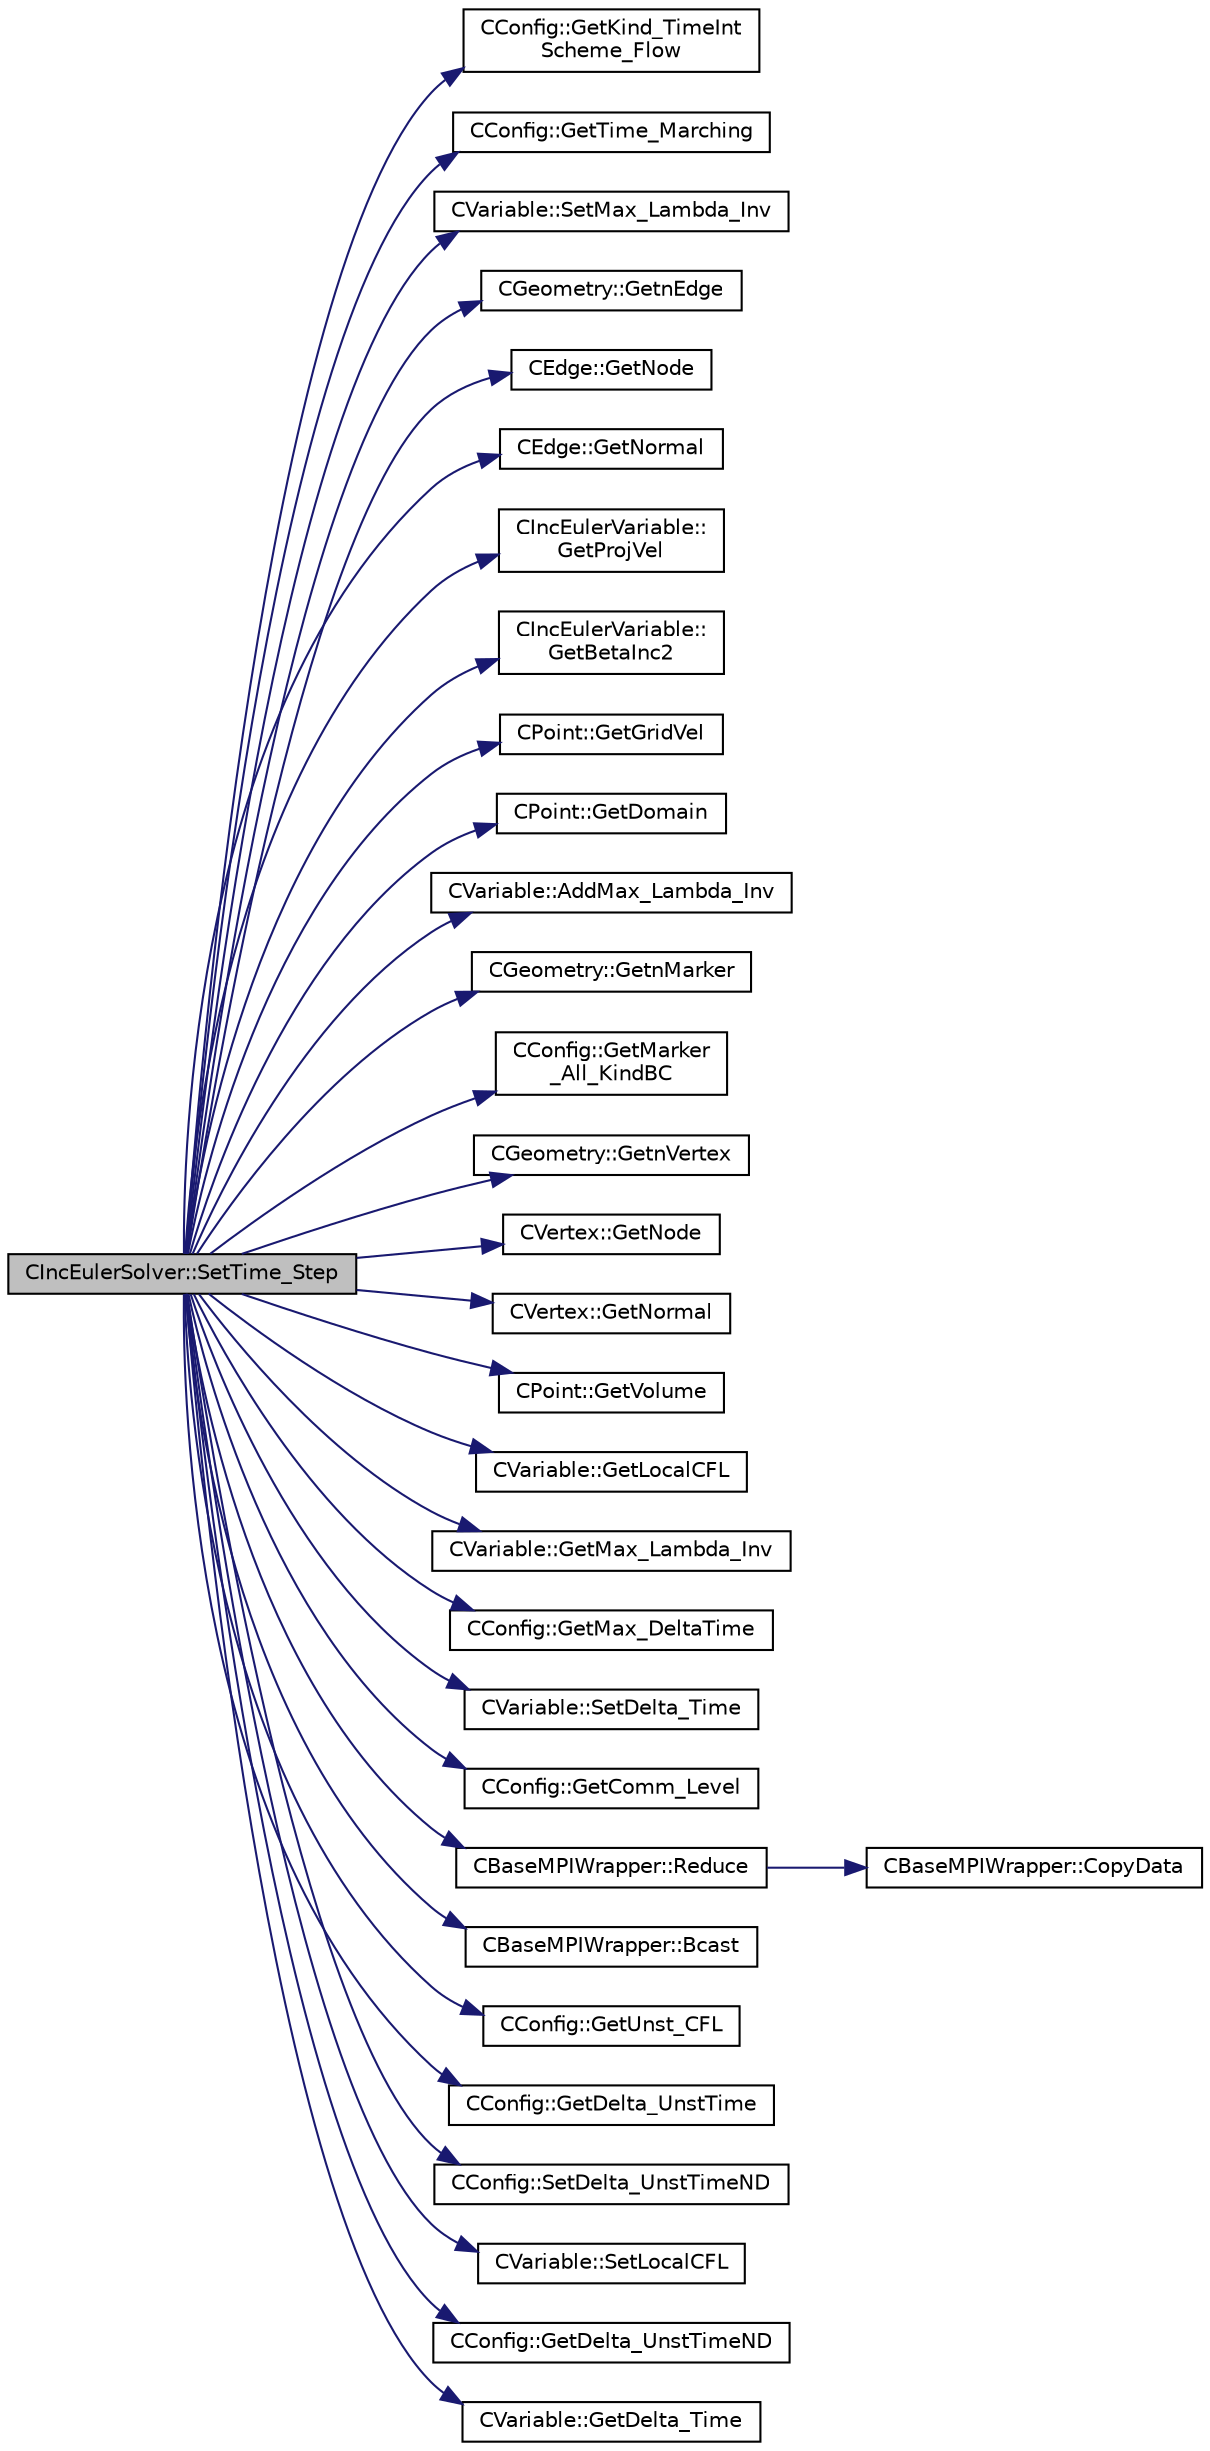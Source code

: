 digraph "CIncEulerSolver::SetTime_Step"
{
  edge [fontname="Helvetica",fontsize="10",labelfontname="Helvetica",labelfontsize="10"];
  node [fontname="Helvetica",fontsize="10",shape=record];
  rankdir="LR";
  Node2545 [label="CIncEulerSolver::SetTime_Step",height=0.2,width=0.4,color="black", fillcolor="grey75", style="filled", fontcolor="black"];
  Node2545 -> Node2546 [color="midnightblue",fontsize="10",style="solid",fontname="Helvetica"];
  Node2546 [label="CConfig::GetKind_TimeInt\lScheme_Flow",height=0.2,width=0.4,color="black", fillcolor="white", style="filled",URL="$class_c_config.html#a20e5fd7b43cfd2bf2bcf5137f12bc635",tooltip="Get the kind of integration scheme (explicit or implicit) for the flow equations. ..."];
  Node2545 -> Node2547 [color="midnightblue",fontsize="10",style="solid",fontname="Helvetica"];
  Node2547 [label="CConfig::GetTime_Marching",height=0.2,width=0.4,color="black", fillcolor="white", style="filled",URL="$class_c_config.html#a864d499ce740184803607801c47abda7",tooltip="Provides information about the time integration, and change the write in the output files information..."];
  Node2545 -> Node2548 [color="midnightblue",fontsize="10",style="solid",fontname="Helvetica"];
  Node2548 [label="CVariable::SetMax_Lambda_Inv",height=0.2,width=0.4,color="black", fillcolor="white", style="filled",URL="$class_c_variable.html#a2fd7b455a6eaf9b7b5cfe33062478f2e",tooltip="Set the value of the maximum eigenvalue for the inviscid terms of the PDE. "];
  Node2545 -> Node2549 [color="midnightblue",fontsize="10",style="solid",fontname="Helvetica"];
  Node2549 [label="CGeometry::GetnEdge",height=0.2,width=0.4,color="black", fillcolor="white", style="filled",URL="$class_c_geometry.html#a7d6e1e1d1e46da8f55ecbe1a9380530a",tooltip="Get number of edges. "];
  Node2545 -> Node2550 [color="midnightblue",fontsize="10",style="solid",fontname="Helvetica"];
  Node2550 [label="CEdge::GetNode",height=0.2,width=0.4,color="black", fillcolor="white", style="filled",URL="$class_c_edge.html#aee33b61d646e3fe59a4e23284ab1bf33",tooltip="Get the nodes of the edge. "];
  Node2545 -> Node2551 [color="midnightblue",fontsize="10",style="solid",fontname="Helvetica"];
  Node2551 [label="CEdge::GetNormal",height=0.2,width=0.4,color="black", fillcolor="white", style="filled",URL="$class_c_edge.html#ada210a6f0643f444e7e491fc4ed9e662",tooltip="Copy the the normal vector of a face. "];
  Node2545 -> Node2552 [color="midnightblue",fontsize="10",style="solid",fontname="Helvetica"];
  Node2552 [label="CIncEulerVariable::\lGetProjVel",height=0.2,width=0.4,color="black", fillcolor="white", style="filled",URL="$class_c_inc_euler_variable.html#a5be448ff9935d455153f6a3e63163ab2",tooltip="Get the projected velocity in a unitary vector direction (compressible solver). "];
  Node2545 -> Node2553 [color="midnightblue",fontsize="10",style="solid",fontname="Helvetica"];
  Node2553 [label="CIncEulerVariable::\lGetBetaInc2",height=0.2,width=0.4,color="black", fillcolor="white", style="filled",URL="$class_c_inc_euler_variable.html#aadb29c1a48fc3c3209bbafc1dabae27c",tooltip="Get the value of beta squared for the incompressible flow. "];
  Node2545 -> Node2554 [color="midnightblue",fontsize="10",style="solid",fontname="Helvetica"];
  Node2554 [label="CPoint::GetGridVel",height=0.2,width=0.4,color="black", fillcolor="white", style="filled",URL="$class_c_point.html#a62ec636f4a05ac578b582a053e8553f9",tooltip="Get the value of the grid velocity at the point. "];
  Node2545 -> Node2555 [color="midnightblue",fontsize="10",style="solid",fontname="Helvetica"];
  Node2555 [label="CPoint::GetDomain",height=0.2,width=0.4,color="black", fillcolor="white", style="filled",URL="$class_c_point.html#a1d7e22a60d4cfef356af1cba2bab3e55",tooltip="For parallel computation, its indicates if a point must be computed or not. "];
  Node2545 -> Node2556 [color="midnightblue",fontsize="10",style="solid",fontname="Helvetica"];
  Node2556 [label="CVariable::AddMax_Lambda_Inv",height=0.2,width=0.4,color="black", fillcolor="white", style="filled",URL="$class_c_variable.html#a5c0027af1f30a42811e243a655cf0830",tooltip="Add a value to the maximum eigenvalue for the inviscid terms of the PDE. "];
  Node2545 -> Node2557 [color="midnightblue",fontsize="10",style="solid",fontname="Helvetica"];
  Node2557 [label="CGeometry::GetnMarker",height=0.2,width=0.4,color="black", fillcolor="white", style="filled",URL="$class_c_geometry.html#a3c899d1370312702c189a8ee95a63ef7",tooltip="Get number of markers. "];
  Node2545 -> Node2558 [color="midnightblue",fontsize="10",style="solid",fontname="Helvetica"];
  Node2558 [label="CConfig::GetMarker\l_All_KindBC",height=0.2,width=0.4,color="black", fillcolor="white", style="filled",URL="$class_c_config.html#a57d43acc1457d2d27095ce006218862e",tooltip="Get the kind of boundary for each marker. "];
  Node2545 -> Node2559 [color="midnightblue",fontsize="10",style="solid",fontname="Helvetica"];
  Node2559 [label="CGeometry::GetnVertex",height=0.2,width=0.4,color="black", fillcolor="white", style="filled",URL="$class_c_geometry.html#a55427e474834af1941e13750b17975be",tooltip="Get number of vertices. "];
  Node2545 -> Node2560 [color="midnightblue",fontsize="10",style="solid",fontname="Helvetica"];
  Node2560 [label="CVertex::GetNode",height=0.2,width=0.4,color="black", fillcolor="white", style="filled",URL="$class_c_vertex.html#a95c513bf927464157ed96b6c79779a1f",tooltip="Get the node of the vertex. "];
  Node2545 -> Node2561 [color="midnightblue",fontsize="10",style="solid",fontname="Helvetica"];
  Node2561 [label="CVertex::GetNormal",height=0.2,width=0.4,color="black", fillcolor="white", style="filled",URL="$class_c_vertex.html#a0d289163c6f3384822fcb9ae86fc1c39",tooltip="Copy the the normal vector of a face. "];
  Node2545 -> Node2562 [color="midnightblue",fontsize="10",style="solid",fontname="Helvetica"];
  Node2562 [label="CPoint::GetVolume",height=0.2,width=0.4,color="black", fillcolor="white", style="filled",URL="$class_c_point.html#a3c526a15e767c7de9cf163800aa581e5",tooltip="Get area or volume of the control volume. "];
  Node2545 -> Node2563 [color="midnightblue",fontsize="10",style="solid",fontname="Helvetica"];
  Node2563 [label="CVariable::GetLocalCFL",height=0.2,width=0.4,color="black", fillcolor="white", style="filled",URL="$class_c_variable.html#a171dfc3e408be66993fde3da82b5a991",tooltip="Get the value of the local CFL number for the current control volume (CV). "];
  Node2545 -> Node2564 [color="midnightblue",fontsize="10",style="solid",fontname="Helvetica"];
  Node2564 [label="CVariable::GetMax_Lambda_Inv",height=0.2,width=0.4,color="black", fillcolor="white", style="filled",URL="$class_c_variable.html#a06881674ee4c942782a86419f3993ed6",tooltip="Get the value of the maximum eigenvalue for the inviscid terms of the PDE. "];
  Node2545 -> Node2565 [color="midnightblue",fontsize="10",style="solid",fontname="Helvetica"];
  Node2565 [label="CConfig::GetMax_DeltaTime",height=0.2,width=0.4,color="black", fillcolor="white", style="filled",URL="$class_c_config.html#aead37e73a494eb911a5603ff18ac0852",tooltip="Get the Courant Friedrich Levi number for unsteady simulations. "];
  Node2545 -> Node2566 [color="midnightblue",fontsize="10",style="solid",fontname="Helvetica"];
  Node2566 [label="CVariable::SetDelta_Time",height=0.2,width=0.4,color="black", fillcolor="white", style="filled",URL="$class_c_variable.html#a75d51484f25650269294a7925c0f5a3e",tooltip="Set the value of the time step. "];
  Node2545 -> Node2567 [color="midnightblue",fontsize="10",style="solid",fontname="Helvetica"];
  Node2567 [label="CConfig::GetComm_Level",height=0.2,width=0.4,color="black", fillcolor="white", style="filled",URL="$class_c_config.html#ab71278d2692ca5217674036650b02923",tooltip="Get the level of MPI communications to be performed. "];
  Node2545 -> Node2568 [color="midnightblue",fontsize="10",style="solid",fontname="Helvetica"];
  Node2568 [label="CBaseMPIWrapper::Reduce",height=0.2,width=0.4,color="black", fillcolor="white", style="filled",URL="$class_c_base_m_p_i_wrapper.html#a860dfcee07be04be175e06d342e0fc68"];
  Node2568 -> Node2569 [color="midnightblue",fontsize="10",style="solid",fontname="Helvetica"];
  Node2569 [label="CBaseMPIWrapper::CopyData",height=0.2,width=0.4,color="black", fillcolor="white", style="filled",URL="$class_c_base_m_p_i_wrapper.html#a4725cc1dd65b161b483e812a538a5e36"];
  Node2545 -> Node2570 [color="midnightblue",fontsize="10",style="solid",fontname="Helvetica"];
  Node2570 [label="CBaseMPIWrapper::Bcast",height=0.2,width=0.4,color="black", fillcolor="white", style="filled",URL="$class_c_base_m_p_i_wrapper.html#ae816a2f124ea5ae95337418462514df5"];
  Node2545 -> Node2571 [color="midnightblue",fontsize="10",style="solid",fontname="Helvetica"];
  Node2571 [label="CConfig::GetUnst_CFL",height=0.2,width=0.4,color="black", fillcolor="white", style="filled",URL="$class_c_config.html#a19a4294421a26b0562de1677d6b219ef",tooltip="Get the Courant Friedrich Levi number for unsteady simulations. "];
  Node2545 -> Node2572 [color="midnightblue",fontsize="10",style="solid",fontname="Helvetica"];
  Node2572 [label="CConfig::GetDelta_UnstTime",height=0.2,width=0.4,color="black", fillcolor="white", style="filled",URL="$class_c_config.html#aa9a5ddd6d3f6f56bc21f8a2ec3e7d220",tooltip="If we are prforming an unsteady simulation, there is only one value of the time step for the complete..."];
  Node2545 -> Node2573 [color="midnightblue",fontsize="10",style="solid",fontname="Helvetica"];
  Node2573 [label="CConfig::SetDelta_UnstTimeND",height=0.2,width=0.4,color="black", fillcolor="white", style="filled",URL="$class_c_config.html#a9d3085d222e6ab0b658d79c52b6477fc",tooltip="Set the value of the unsteadty time step using the CFL number. "];
  Node2545 -> Node2574 [color="midnightblue",fontsize="10",style="solid",fontname="Helvetica"];
  Node2574 [label="CVariable::SetLocalCFL",height=0.2,width=0.4,color="black", fillcolor="white", style="filled",URL="$class_c_variable.html#a77d2f7f3fb35de75f915725662790060",tooltip="Set the value of the local CFL number for the current control volume (CV). "];
  Node2545 -> Node2575 [color="midnightblue",fontsize="10",style="solid",fontname="Helvetica"];
  Node2575 [label="CConfig::GetDelta_UnstTimeND",height=0.2,width=0.4,color="black", fillcolor="white", style="filled",URL="$class_c_config.html#a417b45d0da107126e803258901f57920",tooltip="If we are prforming an unsteady simulation, there is only one value of the time step for the complete..."];
  Node2545 -> Node2576 [color="midnightblue",fontsize="10",style="solid",fontname="Helvetica"];
  Node2576 [label="CVariable::GetDelta_Time",height=0.2,width=0.4,color="black", fillcolor="white", style="filled",URL="$class_c_variable.html#aef3ea2cd0a87d55835bb2bd332678489",tooltip="Get the value of the time step. "];
}

